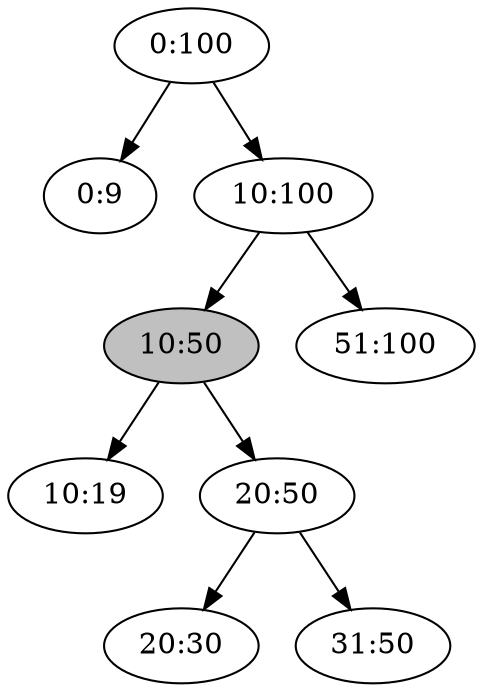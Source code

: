 digraph "r2-i20:30" {

/* Nodes */

N_0_100[label="0:100"];
N_0_9[label="0:9"];
N_10_100[label="10:100"];
N_10_50[label="10:50"][style="filled"][fillcolor="grey"];
N_10_19[label="10:19"];
N_20_50[label="20:50"];
N_20_30[label="20:30"];
N_31_50[label="31:50"];
N_51_100[label="51:100"];

/* Edges */

N_0_100 -> N_0_9;
N_10_50 -> N_10_19;
N_20_50 -> N_20_30;
N_20_50 -> N_31_50;
N_10_50 -> N_20_50;
N_10_100 -> N_10_50;
N_10_100 -> N_51_100;
N_0_100 -> N_10_100;
}
